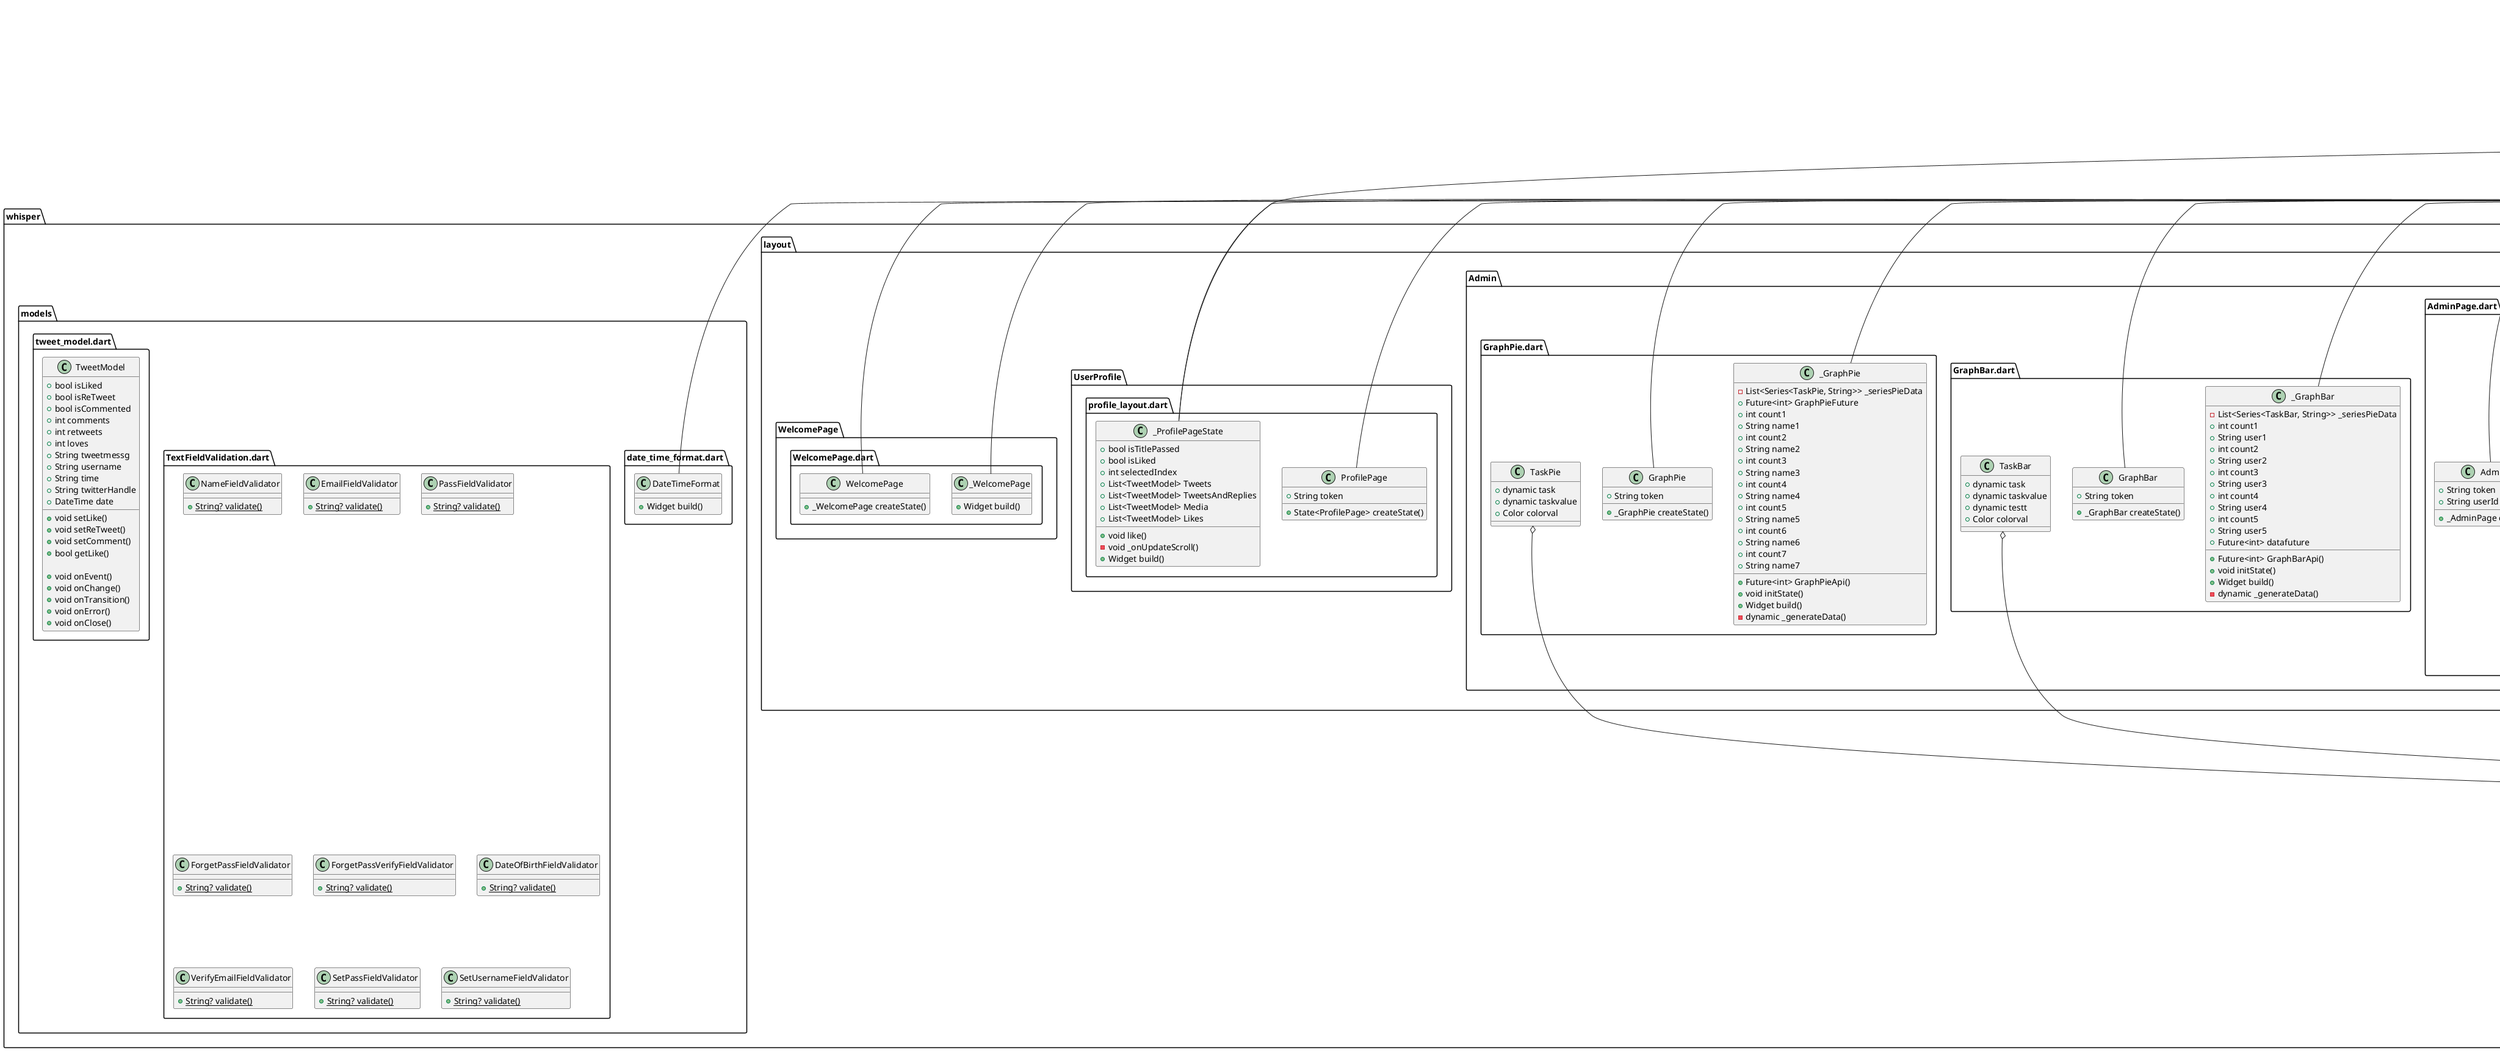 @startuml AndroidClassDiagram

set namespaceSeparator ::

class "whisper::layout::Admin::AdminPage.dart::AdminPage" {
  +String token
  +String userId
  +_AdminPage createState()
}

"flutter::src::widgets::framework.dart::StatefulWidget" <|-- "whisper::layout::Admin::AdminPage.dart::AdminPage"

class "whisper::layout::Admin::AdminPage.dart::_AdminPage" {
  +List<dynamic> users
  +List<dynamic> usersBanned
  +int NoUser
  +int NoBan
  +String ratioTweet
  +int count
  +int countBanned
  +Future<int> noUserFuture
  +Future<int> noBanFuture
  +Future<String> ratioTweetFuture
  +Future<int> getUserCountFuture
  +Future<int> getUserBannedCountFuture
  +Future<int> NoUsers()
  +Future<int> NoBanned()
  +Future<String> ratioTweets()
  +Future<dynamic> blockUser()
  +Future<dynamic> unblockUser()
  +Future<int> getUserNo()
  +Future<dynamic> getUser()
  +Future<dynamic> getUserBanned()
  +void initState()
  +Widget build()
  -Widget _AdminCard()
  +dynamic getBody()
  +dynamic getCard()
  +dynamic getBodyBanned()
  +dynamic getCardBanned()
}

"flutter::src::widgets::framework.dart::State" <|-- "whisper::layout::Admin::AdminPage.dart::_AdminPage"

class "whisper::layout::Admin::GraphBar.dart::GraphBar" {
  +String token
  +_GraphBar createState()
}

"flutter::src::widgets::framework.dart::StatefulWidget" <|-- "whisper::layout::Admin::GraphBar.dart::GraphBar"

class "whisper::layout::Admin::GraphBar.dart::_GraphBar" {
  -List<Series<TaskBar, String>> _seriesPieData
  +int count1
  +String user1
  +int count2
  +String user2
  +int count3
  +String user3
  +int count4
  +String user4
  +int count5
  +String user5
  +Future<int> datafuture
  +Future<int> GraphBarApi()
  +void initState()
  +Widget build()
  -dynamic _generateData()
}

"flutter::src::widgets::framework.dart::State" <|-- "whisper::layout::Admin::GraphBar.dart::_GraphBar"

class "whisper::layout::Admin::GraphBar.dart::TaskBar" {
  +dynamic task
  +dynamic taskvalue
  +dynamic testt
  +Color colorval
}

"whisper::layout::Admin::GraphBar.dart::TaskBar" o-- "dart::ui::Color"

class "whisper::layout::Admin::GraphPie.dart::GraphPie" {
  +String token
  +_GraphPie createState()
}

"flutter::src::widgets::framework.dart::StatefulWidget" <|-- "whisper::layout::Admin::GraphPie.dart::GraphPie"

class "whisper::layout::Admin::GraphPie.dart::_GraphPie" {
  -List<Series<TaskPie, String>> _seriesPieData
  +Future<int> GraphPieFuture
  +int count1
  +String name1
  +int count2
  +String name2
  +int count3
  +String name3
  +int count4
  +String name4
  +int count5
  +String name5
  +int count6
  +String name6
  +int count7
  +String name7
  +Future<int> GraphPieApi()
  +void initState()
  +Widget build()
  -dynamic _generateData()
}

"flutter::src::widgets::framework.dart::State" <|-- "whisper::layout::Admin::GraphPie.dart::_GraphPie"

class "whisper::layout::Admin::GraphPie.dart::TaskPie" {
  +dynamic task
  +dynamic taskvalue
  +Color colorval
}

"whisper::layout::Admin::GraphPie.dart::TaskPie" o-- "dart::ui::Color"

class "whisper::layout::Login::FogotPass.dart::ForgotPassPage" {
  +_ForgotPassPage createState()
}

"flutter::src::widgets::framework.dart::StatefulWidget" <|-- "whisper::layout::Login::FogotPass.dart::ForgotPassPage"       

class "whisper::layout::Login::FogotPass.dart::_ForgotPassPage" {
  +TextEditingController EmailOrUsernameController
  +GlobalKey<FormState> formKey
  +Widget build()
  +dynamic forgetPassAPI()
}

"whisper::layout::Login::FogotPass.dart::_ForgotPassPage" o-- "flutter::src::widgets::editable_text.dart::TextEditingController"
"whisper::layout::Login::FogotPass.dart::_ForgotPassPage" o-- "flutter::src::widgets::framework.dart::GlobalKey<FormState>" 
"flutter::src::widgets::framework.dart::State" <|-- "whisper::layout::Login::FogotPass.dart::_ForgotPassPage"

class "whisper::layout::Login::ForgetPassCodeVerifiy.dart::ForgotPassCodeVerify" {
  +String emailOrUsername
  +_ForgotPassCodeVerify createState()
}

"flutter::src::widgets::framework.dart::StatefulWidget" <|-- "whisper::layout::Login::ForgetPassCodeVerifiy.dart::ForgotPassCodeVerify"

class "whisper::layout::Login::ForgetPassCodeVerifiy.dart::_ForgotPassCodeVerify" {
  +GlobalKey<FormState> formKey
  +TextEditingController forgotPassCodeController
  +String token
  -bool _isObscure
  +Widget build()
  +dynamic forgotPassCode()
}

"whisper::layout::Login::ForgetPassCodeVerifiy.dart::_ForgotPassCodeVerify" o-- "flutter::src::widgets::framework.dart::GlobalKey<FormState>"
"whisper::layout::Login::ForgetPassCodeVerifiy.dart::_ForgotPassCodeVerify" o-- "flutter::src::widgets::editable_text.dart::TextEditingController"
"flutter::src::widgets::framework.dart::State" <|-- "whisper::layout::Login::ForgetPassCodeVerifiy.dart::_ForgotPassCodeVerify"

class "whisper::layout::Login::ForgotPassSetPass.dart::ForgotPassSetPass" {
  +String email
  +String token
  +_ForgotPassSetPass createState()
}

"flutter::src::widgets::framework.dart::StatefulWidget" <|-- "whisper::layout::Login::ForgotPassSetPass.dart::ForgotPassSetPass"

class "whisper::layout::Login::ForgotPassSetPass.dart::_ForgotPassSetPass" {
  +GlobalKey<FormState> formKey
  +TextEditingController forgotSetPassController
  -bool _isObscure
  +Widget build()
  +dynamic forgotSetPass()
}

"whisper::layout::Login::ForgotPassSetPass.dart::_ForgotPassSetPass" o-- "flutter::src::widgets::framework.dart::GlobalKey<FormState>"
"whisper::layout::Login::ForgotPassSetPass.dart::_ForgotPassSetPass" o-- "flutter::src::widgets::editable_text.dart::TextEditingController"
"flutter::src::widgets::framework.dart::State" <|-- "whisper::layout::Login::ForgotPassSetPass.dart::_ForgotPassSetPass"    

class "whisper::layout::Login::login.dart::LoginPage" {
  +_LoginPage createState()
}

"flutter::src::widgets::framework.dart::StatefulWidget" <|-- "whisper::layout::Login::login.dart::LoginPage"

class "whisper::layout::Login::login.dart::_LoginPage" {
  +GlobalKey<FormState> formKey
  +TextEditingController EmailorUserController
  +TextEditingController PassController
  -bool _isObscure
  -String _email
  -bool _isLoading
  +String token
  +String userId
  -GoogleSignInAccount? _currentUser
  -String _contactText
  +String? GoogleTokenId
  +IconData? icon
  +void initState()
  +Widget build()
  +dynamic SignIn()
  -Future<dynamic> _handleSignIn()
  +Future<dynamic> GSignIn()
}

"whisper::layout::Login::login.dart::_LoginPage" o-- "flutter::src::widgets::framework.dart::GlobalKey<FormState>"
"whisper::layout::Login::login.dart::_LoginPage" o-- "flutter::src::widgets::editable_text.dart::TextEditingController"     
"whisper::layout::Login::login.dart::_LoginPage" o-- "google_sign_in::google_sign_in.dart::GoogleSignInAccount"
"whisper::layout::Login::login.dart::_LoginPage" o-- "flutter::src::widgets::icon_data.dart::IconData"
"flutter::src::widgets::framework.dart::State" <|-- "whisper::layout::Login::login.dart::_LoginPage"

class "whisper::layout::SignUp::setPassword.dart::setPassword" {
  +String email
  +String token
  +_setPassword createState()
}

"flutter::src::widgets::framework.dart::StatefulWidget" <|-- "whisper::layout::SignUp::setPassword.dart::setPassword"       

class "whisper::layout::SignUp::setPassword.dart::_setPassword" {
  +GlobalKey<FormState> formKey
  +TextEditingController SetPassController
  -bool _isObscure
  +Widget build()
  +dynamic SetPass()
}

"whisper::layout::SignUp::setPassword.dart::_setPassword" o-- "flutter::src::widgets::framework.dart::GlobalKey<FormState>" 
"whisper::layout::SignUp::setPassword.dart::_setPassword" o-- "flutter::src::widgets::editable_text.dart::TextEditingController"
"flutter::src::widgets::framework.dart::State" <|-- "whisper::layout::SignUp::setPassword.dart::_setPassword"

class "whisper::layout::SignUp::setUsername.dart::setUsername" {
  +String email
  +String token
  +_setUsername createState()
}

"flutter::src::widgets::framework.dart::StatefulWidget" <|-- "whisper::layout::SignUp::setUsername.dart::setUsername"       

class "whisper::layout::SignUp::setUsername.dart::_setUsername" {
  +GlobalKey<FormState> formKey
  +String userId
  +TextEditingController setUsernameController
  +Widget build()
  +dynamic setUser()
}

"whisper::layout::SignUp::setUsername.dart::_setUsername" o-- "flutter::src::widgets::framework.dart::GlobalKey<FormState>" 
"whisper::layout::SignUp::setUsername.dart::_setUsername" o-- "flutter::src::widgets::editable_text.dart::TextEditingController"
"flutter::src::widgets::framework.dart::State" <|-- "whisper::layout::SignUp::setUsername.dart::_setUsername"

class "whisper::layout::SignUp::signup.dart::SignUpPage" {
  +_SignUpPage createState()
}

"flutter::src::widgets::framework.dart::StatefulWidget" <|-- "whisper::layout::SignUp::signup.dart::SignUpPage"

class "whisper::layout::SignUp::signup.dart::_SignUpPage" {
  +GlobalKey<FormState> formKey
  +DateFormat format
  +TextEditingController NameController
  +TextEditingController EmailController
  +TextEditingController dateinput
  -GoogleSignInAccount? _currentUser
  -String _contactText
  +String? GoogleTokenId
  +String token
  +String adminToken
  +String userId
  +IconData? icon
  +void initState()
  +Widget build()
  +dynamic SignUpp()
  -Future<dynamic> _handleSignIn()
  +Future<dynamic> GSignIn()
}

"whisper::layout::SignUp::signup.dart::_SignUpPage" o-- "flutter::src::widgets::framework.dart::GlobalKey<FormState>"       
"whisper::layout::SignUp::signup.dart::_SignUpPage" o-- "intl::src::intl::date_format.dart::DateFormat"
"whisper::layout::SignUp::signup.dart::_SignUpPage" o-- "flutter::src::widgets::editable_text.dart::TextEditingController"  
"whisper::layout::SignUp::signup.dart::_SignUpPage" o-- "google_sign_in::google_sign_in.dart::GoogleSignInAccount"
"whisper::layout::SignUp::signup.dart::_SignUpPage" o-- "flutter::src::widgets::icon_data.dart::IconData"
"flutter::src::widgets::framework.dart::State" <|-- "whisper::layout::SignUp::signup.dart::_SignUpPage"

class "whisper::layout::SignUp::VerifyEmail.dart::VerifyEmail" {
  +String email
  +_VerifyEmail createState()
}

"flutter::src::widgets::framework.dart::StatefulWidget" <|-- "whisper::layout::SignUp::VerifyEmail.dart::VerifyEmail"       

class "whisper::layout::SignUp::VerifyEmail.dart::_VerifyEmail" {
  +GlobalKey<FormState> formKey
  -bool _isObscure
  +TextEditingController VerifyEmailController
  +String token
  +Widget build()
  +dynamic VerifyEmailcode()
}

"whisper::layout::SignUp::VerifyEmail.dart::_VerifyEmail" o-- "flutter::src::widgets::framework.dart::GlobalKey<FormState>" 
"whisper::layout::SignUp::VerifyEmail.dart::_VerifyEmail" o-- "flutter::src::widgets::editable_text.dart::TextEditingController"
"flutter::src::widgets::framework.dart::State" <|-- "whisper::layout::SignUp::VerifyEmail.dart::_VerifyEmail"

class "whisper::layout::Timeline::addTweetPage.dart::addTweetPage" {
  +String token
  +_addTweetPage createState()
}

"flutter::src::widgets::framework.dart::StatefulWidget" <|-- "whisper::layout::Timeline::addTweetPage.dart::addTweetPage"   

class "whisper::layout::Timeline::addTweetPage.dart::_addTweetPage" {
  +File? image
  +File? camera
  +GiphyGif? gifs
  +String gifsUrl
  +String gifss
  +String images
  +String content
  +String replyId
  +List<dynamic> users
  +TextEditingController tweetController
  +Future<dynamic> pickImage()
  +Future<dynamic> pickCamera()
  +Future<String> pickGifs()
  +void initState()
  +Widget build()
}

"whisper::layout::Timeline::addTweetPage.dart::_addTweetPage" o-- "dart::io::File"
"whisper::layout::Timeline::addTweetPage.dart::_addTweetPage" o-- "giphy_picker::src::model::client::gif.dart::GiphyGif"    
"whisper::layout::Timeline::addTweetPage.dart::_addTweetPage" o-- "flutter::src::widgets::editable_text.dart::TextEditingController"
"flutter::src::widgets::framework.dart::State" <|-- "whisper::layout::Timeline::addTweetPage.dart::_addTweetPage"

class "whisper::layout::Timeline::replyTimeline.dart::replyTimeline" {
  +String token
  +String tweetId
  +String userId
  +State<replyTimeline> createState()
}

"flutter::src::widgets::framework.dart::StatefulWidget" <|-- "whisper::layout::Timeline::replyTimeline.dart::replyTimeline" 

class "whisper::layout::Timeline::replyTimeline.dart::_replyTimeline" {
  +ScrollController scrollController
  +TextEditingController tweetController
  +GlobalKey<ScaffoldState> scaffoldkey
  +List<dynamic> replylistOfTweets
  +List<dynamic> URLss
  +String images
  +String content
  +String gifs
  +String replyId
  +List<dynamic> users
  +dynamic URLs
  +Future<String> replycountFuture
  +Future<String> replyprofilePictureFuture
  +String count
  +String token
  +bool scaffoldKey
  +String profilePicture
  +String tweedId
  +Future<dynamic> putLike()
  +Future<dynamic> retweet()
  +Future<dynamic> getreplyTweet()
  +Future<String> getreplyTweetcount()
  +Future<String> getProfileInfo()
  +void initState()
  +Widget build()
  +void scrollUp()
  +Widget getreplyTweetBody()
  +Widget getreplyTweetCard()
}

"whisper::layout::Timeline::replyTimeline.dart::_replyTimeline" o-- "flutter::src::widgets::scroll_controller.dart::ScrollController"
"whisper::layout::Timeline::replyTimeline.dart::_replyTimeline" o-- "flutter::src::widgets::editable_text.dart::TextEditingController"
"whisper::layout::Timeline::replyTimeline.dart::_replyTimeline" o-- "flutter::src::widgets::framework.dart::GlobalKey<ScaffoldState>"
"flutter::src::widgets::framework.dart::State" <|-- "whisper::layout::Timeline::replyTimeline.dart::_replyTimeline"

class "whisper::layout::Timeline::replyTweetPage.dart::replyTweetPage" {
  +String token
  +String tweetId
  +_replyTweetPage createState()
}

"flutter::src::widgets::framework.dart::StatefulWidget" <|-- "whisper::layout::Timeline::replyTweetPage.dart::replyTweetPage"

class "whisper::layout::Timeline::replyTweetPage.dart::_replyTweetPage" {
  +File? image
  +File? camera
  +GiphyGif? gifs
  +String gifsUrl
  +String gifss
  +String images
  +String content
  +String replyId
  +String users
  +TextEditingController tweetController
  +Future<dynamic> pickImage()
  +Future<dynamic> pickCamera()
  +Future<String> pickGifs()
  +void initState()
  +Widget build()
}

"whisper::layout::Timeline::replyTweetPage.dart::_replyTweetPage" o-- "dart::io::File"
"whisper::layout::Timeline::replyTweetPage.dart::_replyTweetPage" o-- "giphy_picker::src::model::client::gif.dart::GiphyGif"
"whisper::layout::Timeline::replyTweetPage.dart::_replyTweetPage" o-- "flutter::src::widgets::editable_text.dart::TextEditingController"
"flutter::src::widgets::framework.dart::State" <|-- "whisper::layout::Timeline::replyTweetPage.dart::_replyTweetPage"       

class "whisper::layout::Timeline::sidemenu.dart::SideMenu" {
  +String token
  +String userId
  +State<SideMenu> createState()
}

"flutter::src::widgets::framework.dart::StatefulWidget" <|-- "whisper::layout::Timeline::sidemenu.dart::SideMenu"

class "whisper::layout::Timeline::sidemenu.dart::_SideMenuState" {
  +String profilePicture
  +String profileDisplayName
  +String profileUsername
  +Future<String> profilePictureFuture
  +Future<String> getProfileInfo()
  +void initState()
  +Widget build()
}

"flutter::src::widgets::framework.dart::State" <|-- "whisper::layout::Timeline::sidemenu.dart::_SideMenuState"

class "whisper::layout::Timeline::Timeline.dart::TimelinePage" {
  +String token
  +String userId
  +State<TimelinePage> createState()
}

"flutter::src::widgets::framework.dart::StatefulWidget" <|-- "whisper::layout::Timeline::Timeline.dart::TimelinePage"       

class "whisper::layout::Timeline::Timeline.dart::_TimelinePageState" {
  +ScrollController scrollController
  +TextEditingController tweetController
  +GlobalKey<ScaffoldState> scaffoldkey
  +List<dynamic> listOfTweets
  +List<dynamic> URLss
  +String images
  +String content
  +String gifs
  +String replyId
  +List<dynamic> users
  +dynamic URLs
  +Future<String> countFuture
  +Future<String> profilePictureFuture
  +String count
  +String token
  +bool scaffoldKey
  +String profilePicture
  +String tweetId
  +Future<dynamic> putLike()
  +Future<dynamic> retweet()
  +Future<dynamic> getTweet()
  +Future<String> getTweetcount()
  +Future<String> getProfileInfo()
  +void initState()
  +Widget build()
  +void scrollUp()
  +Widget getTweetBody()
  +Widget getTweetCard()
}

"whisper::layout::Timeline::Timeline.dart::_TimelinePageState" o-- "flutter::src::widgets::scroll_controller.dart::ScrollController"
"whisper::layout::Timeline::Timeline.dart::_TimelinePageState" o-- "flutter::src::widgets::editable_text.dart::TextEditingController"
"whisper::layout::Timeline::Timeline.dart::_TimelinePageState" o-- "flutter::src::widgets::framework.dart::GlobalKey<ScaffoldState>"
"flutter::src::widgets::framework.dart::State" <|-- "whisper::layout::Timeline::Timeline.dart::_TimelinePageState"

class "whisper::layout::UserProfile::profile_layout.dart::ProfilePage" {
  +String token
  +State<ProfilePage> createState()
}

"flutter::src::widgets::framework.dart::StatefulWidget" <|-- "whisper::layout::UserProfile::profile_layout.dart::ProfilePage"

class "whisper::layout::UserProfile::profile_layout.dart::_ProfilePageState" {
  +bool isTitlePassed
  +bool isLiked
  +int selectedIndex
  +List<TweetModel> Tweets
  +List<TweetModel> TweetsAndReplies
  +List<TweetModel> Media
  +List<TweetModel> Likes
  +void like()
  -void _onUpdateScroll()
  +Widget build()
}

"flutter::src::widgets::framework.dart::State" <|-- "whisper::layout::UserProfile::profile_layout.dart::_ProfilePageState"  
"flutter::src::widgets::ticker_provider.dart::SingleTickerProviderStateMixin" <|-- "whisper::layout::UserProfile::profile_layout.dart::_ProfilePageState"

class "whisper::layout::WelcomePage::WelcomePage.dart::WelcomePage" {
  +_WelcomePage createState()
}

"flutter::src::widgets::framework.dart::StatefulWidget" <|-- "whisper::layout::WelcomePage::WelcomePage.dart::WelcomePage"  

class "whisper::layout::WelcomePage::WelcomePage.dart::_WelcomePage" {
  +Widget build()
}

"flutter::src::widgets::framework.dart::State" <|-- "whisper::layout::WelcomePage::WelcomePage.dart::_WelcomePage"

class "whisper::models::date_time_format.dart::DateTimeFormat" {
  +Widget build()
}

"flutter::src::widgets::framework.dart::StatelessWidget" <|-- "whisper::models::date_time_format.dart::DateTimeFormat"      

class "whisper::models::TextFieldValidation.dart::NameFieldValidator" {
  {static} +String? validate()
}

class "whisper::models::TextFieldValidation.dart::EmailFieldValidator" {
  {static} +String? validate()
}

class "whisper::models::TextFieldValidation.dart::PassFieldValidator" {
  {static} +String? validate()
}

class "whisper::models::TextFieldValidation.dart::ForgetPassFieldValidator" {
  {static} +String? validate()
}

class "whisper::models::TextFieldValidation.dart::ForgetPassVerifyFieldValidator" {
  {static} +String? validate()
}

class "whisper::models::TextFieldValidation.dart::DateOfBirthFieldValidator" {
  {static} +String? validate()
}

class "whisper::models::TextFieldValidation.dart::VerifyEmailFieldValidator" {
  {static} +String? validate()
}

class "whisper::models::TextFieldValidation.dart::SetPassFieldValidator" {
  {static} +String? validate()
}

class "whisper::models::TextFieldValidation.dart::SetUsernameFieldValidator" {
  {static} +String? validate()
}

class "whisper::models::tweet_model.dart::TweetModel" {
  +bool isLiked
  +bool isReTweet
  +bool isCommented
  +int comments
  +int retweets
  +int loves
  +String tweetmessg
  +String username
  +String time
  +String twitterHandle
  +DateTime date
  +void setLike()
  +void setReTweet()
  +void setComment()
  +bool getLike()

  +void onEvent()
  +void onChange()
  +void onTransition()
  +void onError()
  +void onClose()
}

"bloc::src::bloc_observer.dart::BlocObserver" <|-- "whisper::shared::bloc_observer.dart::MyBlocObserver"


@enduml